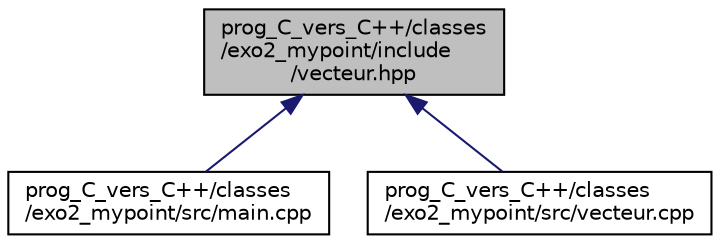 digraph "prog_C_vers_C++/classes/exo2_mypoint/include/vecteur.hpp"
{
  edge [fontname="Helvetica",fontsize="10",labelfontname="Helvetica",labelfontsize="10"];
  node [fontname="Helvetica",fontsize="10",shape=record];
  Node5 [label="prog_C_vers_C++/classes\l/exo2_mypoint/include\l/vecteur.hpp",height=0.2,width=0.4,color="black", fillcolor="grey75", style="filled", fontcolor="black"];
  Node5 -> Node6 [dir="back",color="midnightblue",fontsize="10",style="solid",fontname="Helvetica"];
  Node6 [label="prog_C_vers_C++/classes\l/exo2_mypoint/src/main.cpp",height=0.2,width=0.4,color="black", fillcolor="white", style="filled",URL="$classes_2exo2__mypoint_2src_2main_8cpp.html"];
  Node5 -> Node7 [dir="back",color="midnightblue",fontsize="10",style="solid",fontname="Helvetica"];
  Node7 [label="prog_C_vers_C++/classes\l/exo2_mypoint/src/vecteur.cpp",height=0.2,width=0.4,color="black", fillcolor="white", style="filled",URL="$vecteur_8cpp.html"];
}
